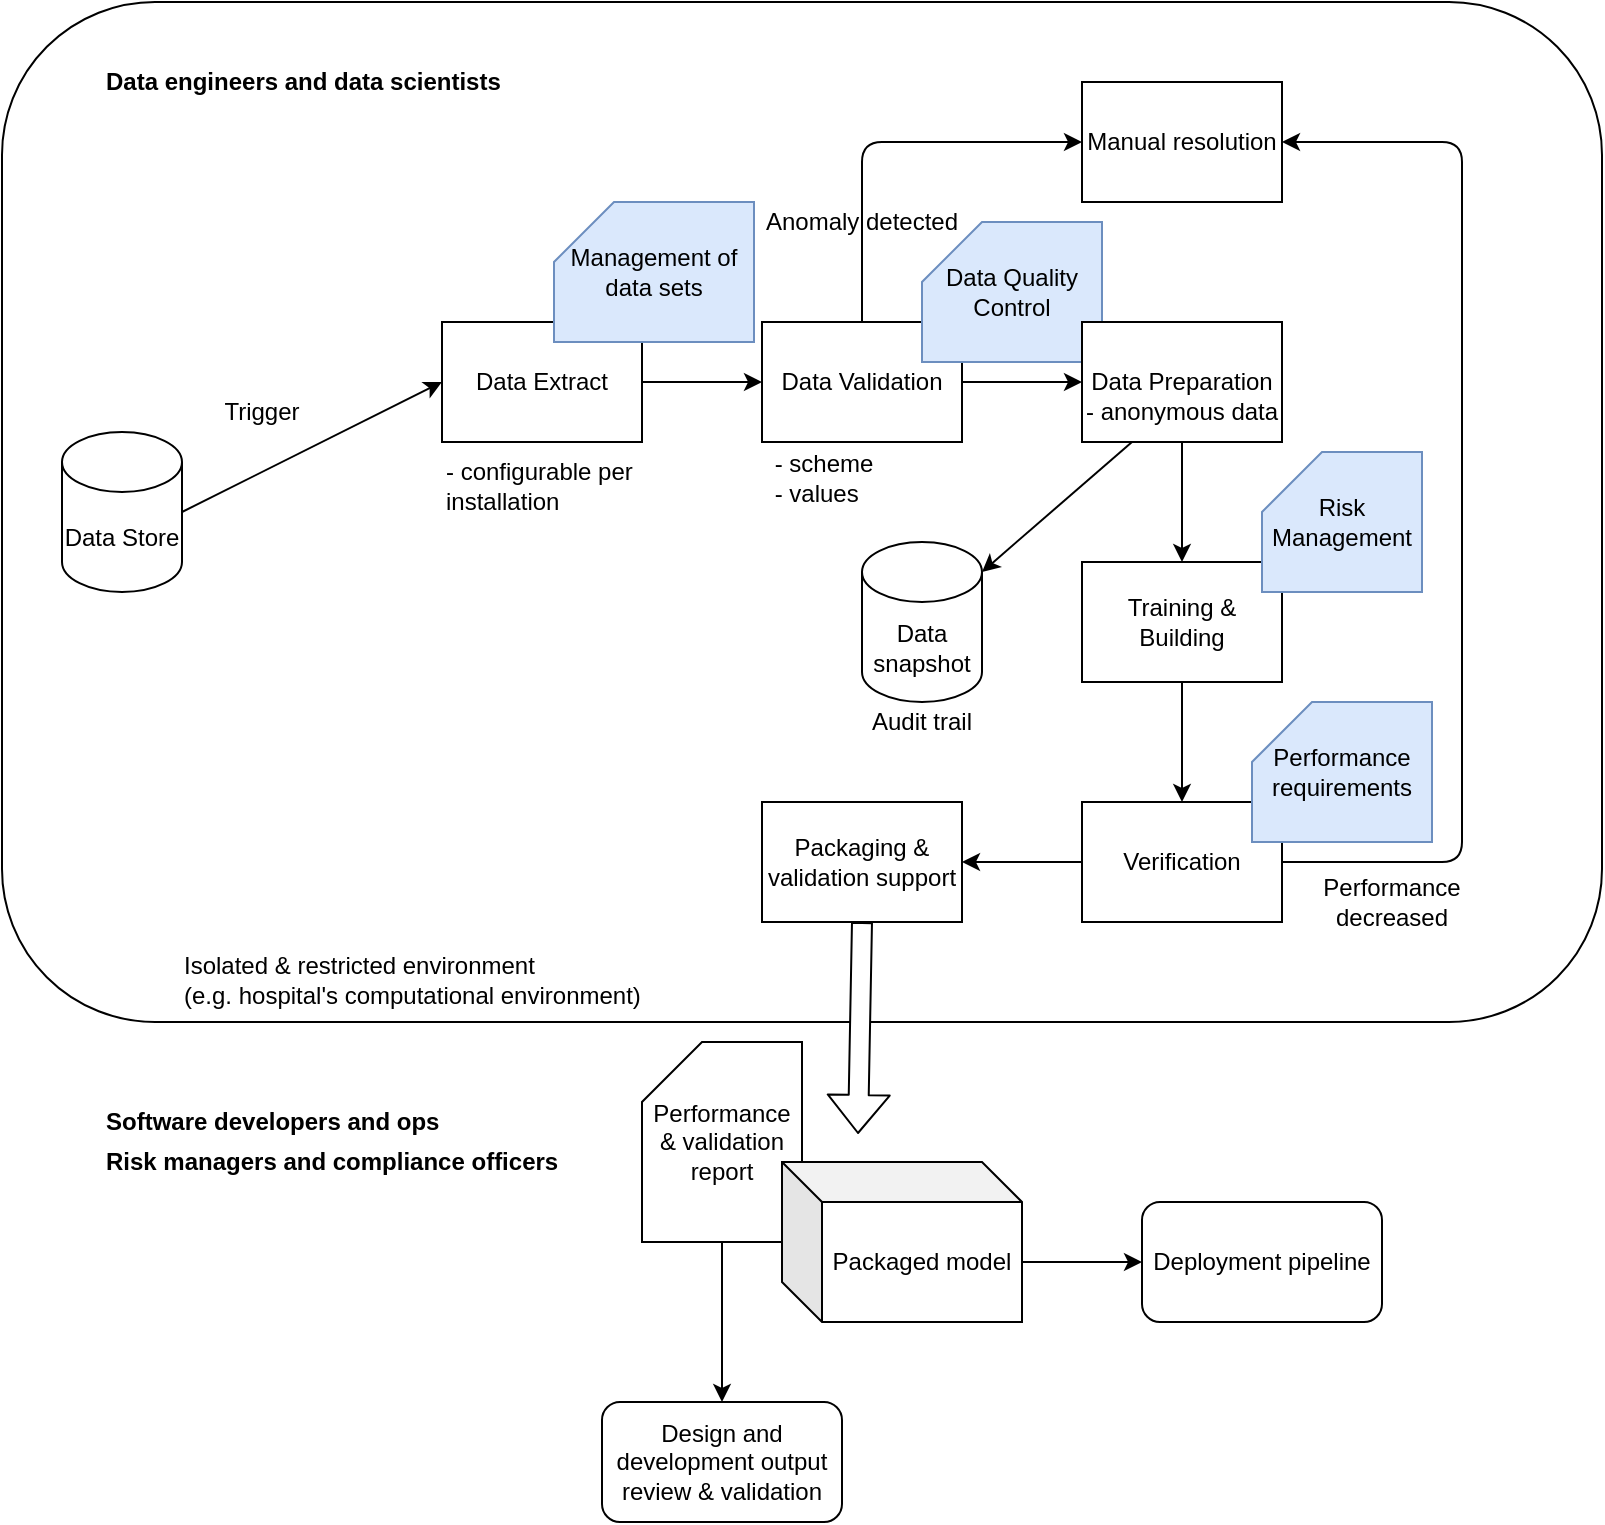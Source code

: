 <mxfile version="15.5.0" type="github">
  <diagram name="Page-1" id="929967ad-93f9-6ef4-fab6-5d389245f69c">
    <mxGraphModel dx="834" dy="480" grid="1" gridSize="10" guides="1" tooltips="1" connect="1" arrows="1" fold="1" page="1" pageScale="1.5" pageWidth="1169" pageHeight="826" background="none" math="0" shadow="0">
      <root>
        <mxCell id="0" style=";html=1;" />
        <mxCell id="1" style=";html=1;" parent="0" />
        <mxCell id="wj5ZEPAHRWuJNiS1JrIi-25" value="" style="rounded=1;whiteSpace=wrap;html=1;align=center;fillColor=none;" parent="1" vertex="1">
          <mxGeometry x="270" y="450" width="800" height="510" as="geometry" />
        </mxCell>
        <mxCell id="wj5ZEPAHRWuJNiS1JrIi-1" value="Data Store" style="shape=cylinder3;whiteSpace=wrap;html=1;boundedLbl=1;backgroundOutline=1;size=15;" parent="1" vertex="1">
          <mxGeometry x="300" y="665" width="60" height="80" as="geometry" />
        </mxCell>
        <mxCell id="wj5ZEPAHRWuJNiS1JrIi-4" value="- scheme&lt;br&gt;&lt;div style=&quot;text-align: left&quot;&gt;&lt;span&gt;- values&lt;/span&gt;&lt;/div&gt;" style="text;html=1;strokeColor=none;fillColor=none;align=center;verticalAlign=middle;whiteSpace=wrap;rounded=0;" parent="1" vertex="1">
          <mxGeometry x="646" y="673" width="70" height="30" as="geometry" />
        </mxCell>
        <mxCell id="wj5ZEPAHRWuJNiS1JrIi-6" value="Data Extract" style="rounded=0;whiteSpace=wrap;html=1;" parent="1" vertex="1">
          <mxGeometry x="490" y="610" width="100" height="60" as="geometry" />
        </mxCell>
        <mxCell id="wj5ZEPAHRWuJNiS1JrIi-7" value="&lt;span&gt;- configurable per installation&lt;/span&gt;" style="text;html=1;strokeColor=none;fillColor=none;align=left;verticalAlign=middle;whiteSpace=wrap;rounded=0;" parent="1" vertex="1">
          <mxGeometry x="490" y="672" width="120" height="40" as="geometry" />
        </mxCell>
        <mxCell id="wj5ZEPAHRWuJNiS1JrIi-8" value="Data Validation" style="rounded=0;whiteSpace=wrap;html=1;" parent="1" vertex="1">
          <mxGeometry x="650" y="610" width="100" height="60" as="geometry" />
        </mxCell>
        <mxCell id="wj5ZEPAHRWuJNiS1JrIi-11" value="Data snapshot" style="shape=cylinder3;whiteSpace=wrap;html=1;boundedLbl=1;backgroundOutline=1;size=15;align=center;" parent="1" vertex="1">
          <mxGeometry x="700" y="720" width="60" height="80" as="geometry" />
        </mxCell>
        <mxCell id="wj5ZEPAHRWuJNiS1JrIi-12" value="Verification" style="rounded=0;whiteSpace=wrap;html=1;" parent="1" vertex="1">
          <mxGeometry x="810" y="850" width="100" height="60" as="geometry" />
        </mxCell>
        <mxCell id="wj5ZEPAHRWuJNiS1JrIi-13" value="Training &amp;amp; Building" style="rounded=0;whiteSpace=wrap;html=1;" parent="1" vertex="1">
          <mxGeometry x="810" y="730" width="100" height="60" as="geometry" />
        </mxCell>
        <mxCell id="wj5ZEPAHRWuJNiS1JrIi-14" value="Packaging &amp;amp; validation support" style="rounded=0;whiteSpace=wrap;html=1;" parent="1" vertex="1">
          <mxGeometry x="650" y="850" width="100" height="60" as="geometry" />
        </mxCell>
        <mxCell id="wj5ZEPAHRWuJNiS1JrIi-15" value="" style="endArrow=classic;html=1;exitX=1;exitY=0.5;exitDx=0;exitDy=0;exitPerimeter=0;entryX=0;entryY=0.5;entryDx=0;entryDy=0;" parent="1" source="wj5ZEPAHRWuJNiS1JrIi-1" target="wj5ZEPAHRWuJNiS1JrIi-6" edge="1">
          <mxGeometry width="50" height="50" relative="1" as="geometry">
            <mxPoint x="420" y="690" as="sourcePoint" />
            <mxPoint x="470" y="640" as="targetPoint" />
          </mxGeometry>
        </mxCell>
        <mxCell id="wj5ZEPAHRWuJNiS1JrIi-16" value="Trigger" style="text;html=1;strokeColor=none;fillColor=none;align=center;verticalAlign=middle;whiteSpace=wrap;rounded=0;" parent="1" vertex="1">
          <mxGeometry x="380" y="645" width="40" height="20" as="geometry" />
        </mxCell>
        <mxCell id="wj5ZEPAHRWuJNiS1JrIi-17" value="" style="endArrow=classic;html=1;exitX=1;exitY=0.5;exitDx=0;exitDy=0;entryX=0;entryY=0.5;entryDx=0;entryDy=0;" parent="1" source="wj5ZEPAHRWuJNiS1JrIi-6" target="wj5ZEPAHRWuJNiS1JrIi-8" edge="1">
          <mxGeometry width="50" height="50" relative="1" as="geometry">
            <mxPoint x="600" y="680" as="sourcePoint" />
            <mxPoint x="650" y="630" as="targetPoint" />
          </mxGeometry>
        </mxCell>
        <mxCell id="wj5ZEPAHRWuJNiS1JrIi-18" value="" style="endArrow=classic;html=1;exitX=1;exitY=0.5;exitDx=0;exitDy=0;entryX=0;entryY=0.5;entryDx=0;entryDy=0;" parent="1" source="wj5ZEPAHRWuJNiS1JrIi-8" target="wj5ZEPAHRWuJNiS1JrIi-9" edge="1">
          <mxGeometry width="50" height="50" relative="1" as="geometry">
            <mxPoint x="633" y="650" as="sourcePoint" />
            <mxPoint x="673" y="650" as="targetPoint" />
          </mxGeometry>
        </mxCell>
        <mxCell id="wj5ZEPAHRWuJNiS1JrIi-19" value="" style="endArrow=classic;html=1;entryX=0.5;entryY=0;entryDx=0;entryDy=0;" parent="1" source="wj5ZEPAHRWuJNiS1JrIi-9" target="wj5ZEPAHRWuJNiS1JrIi-13" edge="1">
          <mxGeometry width="50" height="50" relative="1" as="geometry">
            <mxPoint x="770" y="650" as="sourcePoint" />
            <mxPoint x="810" y="650" as="targetPoint" />
          </mxGeometry>
        </mxCell>
        <mxCell id="wj5ZEPAHRWuJNiS1JrIi-20" value="" style="endArrow=classic;html=1;entryX=0.5;entryY=0;entryDx=0;entryDy=0;exitX=0.5;exitY=1;exitDx=0;exitDy=0;" parent="1" target="wj5ZEPAHRWuJNiS1JrIi-12" edge="1" source="wj5ZEPAHRWuJNiS1JrIi-13">
          <mxGeometry width="50" height="50" relative="1" as="geometry">
            <mxPoint x="860" y="800" as="sourcePoint" />
            <mxPoint x="870" y="730" as="targetPoint" />
          </mxGeometry>
        </mxCell>
        <mxCell id="wj5ZEPAHRWuJNiS1JrIi-21" value="" style="endArrow=classic;html=1;entryX=1;entryY=0.5;entryDx=0;entryDy=0;exitX=0;exitY=0.5;exitDx=0;exitDy=0;" parent="1" source="wj5ZEPAHRWuJNiS1JrIi-12" target="wj5ZEPAHRWuJNiS1JrIi-14" edge="1">
          <mxGeometry width="50" height="50" relative="1" as="geometry">
            <mxPoint x="880" y="700" as="sourcePoint" />
            <mxPoint x="880" y="740" as="targetPoint" />
          </mxGeometry>
        </mxCell>
        <mxCell id="wj5ZEPAHRWuJNiS1JrIi-22" value="Performance &amp;amp; validation report" style="shape=card;whiteSpace=wrap;html=1;align=center;" parent="1" vertex="1">
          <mxGeometry x="590" y="970" width="80" height="100" as="geometry" />
        </mxCell>
        <mxCell id="wj5ZEPAHRWuJNiS1JrIi-23" value="Packaged model" style="shape=cube;whiteSpace=wrap;html=1;boundedLbl=1;backgroundOutline=1;darkOpacity=0.05;darkOpacity2=0.1;align=center;" parent="1" vertex="1">
          <mxGeometry x="660" y="1030" width="120" height="80" as="geometry" />
        </mxCell>
        <mxCell id="wj5ZEPAHRWuJNiS1JrIi-24" value="" style="shape=flexArrow;endArrow=classic;html=1;fillColor=#ffffff;exitX=0.5;exitY=1;exitDx=0;exitDy=0;entryX=0.945;entryY=-0.2;entryDx=0;entryDy=0;entryPerimeter=0;" parent="1" edge="1" target="FotyqHdmhpsPJTuJog_--3" source="wj5ZEPAHRWuJNiS1JrIi-14">
          <mxGeometry width="50" height="50" relative="1" as="geometry">
            <mxPoint x="699" y="920" as="sourcePoint" />
            <mxPoint x="699" y="1000" as="targetPoint" />
          </mxGeometry>
        </mxCell>
        <mxCell id="wj5ZEPAHRWuJNiS1JrIi-26" value="" style="endArrow=classic;html=1;entryX=1;entryY=0;entryDx=0;entryDy=15;entryPerimeter=0;exitX=0.25;exitY=1;exitDx=0;exitDy=0;" parent="1" source="wj5ZEPAHRWuJNiS1JrIi-9" target="wj5ZEPAHRWuJNiS1JrIi-11" edge="1">
          <mxGeometry width="50" height="50" relative="1" as="geometry">
            <mxPoint x="760" y="730" as="sourcePoint" />
            <mxPoint x="810" y="680" as="targetPoint" />
          </mxGeometry>
        </mxCell>
        <mxCell id="wj5ZEPAHRWuJNiS1JrIi-27" value="Audit trail" style="text;html=1;strokeColor=none;fillColor=none;align=center;verticalAlign=middle;whiteSpace=wrap;rounded=0;" parent="1" vertex="1">
          <mxGeometry x="680" y="800" width="100" height="20" as="geometry" />
        </mxCell>
        <mxCell id="wj5ZEPAHRWuJNiS1JrIi-28" value="Manual resolution" style="rounded=0;whiteSpace=wrap;html=1;" parent="1" vertex="1">
          <mxGeometry x="810" y="490" width="100" height="60" as="geometry" />
        </mxCell>
        <mxCell id="wj5ZEPAHRWuJNiS1JrIi-29" value="" style="endArrow=classic;html=1;fillColor=#ffffff;exitX=0.5;exitY=0;exitDx=0;exitDy=0;entryX=0;entryY=0.5;entryDx=0;entryDy=0;" parent="1" source="wj5ZEPAHRWuJNiS1JrIi-8" target="wj5ZEPAHRWuJNiS1JrIi-28" edge="1">
          <mxGeometry width="50" height="50" relative="1" as="geometry">
            <mxPoint x="690" y="610" as="sourcePoint" />
            <mxPoint x="740" y="560" as="targetPoint" />
            <Array as="points">
              <mxPoint x="700" y="520" />
            </Array>
          </mxGeometry>
        </mxCell>
        <mxCell id="wj5ZEPAHRWuJNiS1JrIi-30" value="Anomaly detected" style="text;html=1;strokeColor=none;fillColor=none;align=center;verticalAlign=middle;whiteSpace=wrap;rounded=0;" parent="1" vertex="1">
          <mxGeometry x="650" y="550" width="100" height="20" as="geometry" />
        </mxCell>
        <mxCell id="wj5ZEPAHRWuJNiS1JrIi-32" value="" style="endArrow=classic;html=1;fillColor=#ffffff;exitX=1;exitY=0.5;exitDx=0;exitDy=0;entryX=1;entryY=0.5;entryDx=0;entryDy=0;" parent="1" source="wj5ZEPAHRWuJNiS1JrIi-12" target="wj5ZEPAHRWuJNiS1JrIi-28" edge="1">
          <mxGeometry width="50" height="50" relative="1" as="geometry">
            <mxPoint x="930" y="880" as="sourcePoint" />
            <mxPoint x="950" y="860" as="targetPoint" />
            <Array as="points">
              <mxPoint x="1000" y="880" />
              <mxPoint x="1000" y="520" />
            </Array>
          </mxGeometry>
        </mxCell>
        <mxCell id="wj5ZEPAHRWuJNiS1JrIi-33" value="Performance decreased" style="text;html=1;strokeColor=none;fillColor=none;align=center;verticalAlign=middle;whiteSpace=wrap;rounded=0;" parent="1" vertex="1">
          <mxGeometry x="945" y="890" width="40" height="20" as="geometry" />
        </mxCell>
        <mxCell id="wj5ZEPAHRWuJNiS1JrIi-34" value="Isolated &amp;amp; restricted environment &lt;br&gt;(e.g. hospital&#39;s computational environment)" style="text;html=1;strokeColor=none;fillColor=none;align=left;verticalAlign=middle;whiteSpace=wrap;rounded=0;" parent="1" vertex="1">
          <mxGeometry x="359" y="924" width="240" height="30" as="geometry" />
        </mxCell>
        <mxCell id="pw3Xz27mGUheMudu_VHo-1" value="" style="endArrow=classic;html=1;exitX=0;exitY=0;exitDx=120;exitDy=50;exitPerimeter=0;" parent="1" source="wj5ZEPAHRWuJNiS1JrIi-23" edge="1">
          <mxGeometry width="50" height="50" relative="1" as="geometry">
            <mxPoint x="900" y="1020" as="sourcePoint" />
            <mxPoint x="840" y="1080" as="targetPoint" />
          </mxGeometry>
        </mxCell>
        <mxCell id="pw3Xz27mGUheMudu_VHo-2" value="Deployment pipeline" style="rounded=1;whiteSpace=wrap;html=1;" parent="1" vertex="1">
          <mxGeometry x="840" y="1050" width="120" height="60" as="geometry" />
        </mxCell>
        <mxCell id="pw3Xz27mGUheMudu_VHo-3" value="Design and development output review &amp;amp; validation" style="rounded=1;whiteSpace=wrap;html=1;" parent="1" vertex="1">
          <mxGeometry x="570" y="1150" width="120" height="60" as="geometry" />
        </mxCell>
        <mxCell id="pw3Xz27mGUheMudu_VHo-4" value="" style="endArrow=classic;html=1;exitX=0.5;exitY=1;exitDx=0;exitDy=0;exitPerimeter=0;entryX=0.5;entryY=0;entryDx=0;entryDy=0;" parent="1" source="wj5ZEPAHRWuJNiS1JrIi-22" target="pw3Xz27mGUheMudu_VHo-3" edge="1">
          <mxGeometry width="50" height="50" relative="1" as="geometry">
            <mxPoint x="790" y="1090" as="sourcePoint" />
            <mxPoint x="850" y="1090" as="targetPoint" />
          </mxGeometry>
        </mxCell>
        <mxCell id="FotyqHdmhpsPJTuJog_--1" value="Data engineers and data scientists" style="text;html=1;strokeColor=none;fillColor=none;align=left;verticalAlign=middle;whiteSpace=wrap;rounded=0;fontStyle=1" parent="1" vertex="1">
          <mxGeometry x="320" y="480" width="400" height="20" as="geometry" />
        </mxCell>
        <mxCell id="FotyqHdmhpsPJTuJog_--2" value="Software developers and ops" style="text;html=1;strokeColor=none;fillColor=none;align=left;verticalAlign=middle;whiteSpace=wrap;rounded=0;fontStyle=1" parent="1" vertex="1">
          <mxGeometry x="320" y="1000" width="400" height="20" as="geometry" />
        </mxCell>
        <mxCell id="FotyqHdmhpsPJTuJog_--3" value="Risk managers and compliance officers" style="text;html=1;strokeColor=none;fillColor=none;align=left;verticalAlign=middle;whiteSpace=wrap;rounded=0;fontStyle=1" parent="1" vertex="1">
          <mxGeometry x="320" y="1020" width="400" height="20" as="geometry" />
        </mxCell>
        <mxCell id="YOUF4W0tKdoWE_U2R9VL-1" value="Data Quality Control" style="shape=card;whiteSpace=wrap;html=1;fillColor=#dae8fc;strokeColor=#6c8ebf;" vertex="1" parent="1">
          <mxGeometry x="730" y="560" width="90" height="70" as="geometry" />
        </mxCell>
        <mxCell id="YOUF4W0tKdoWE_U2R9VL-2" value="Risk Management" style="shape=card;whiteSpace=wrap;html=1;fillColor=#dae8fc;strokeColor=#6c8ebf;" vertex="1" parent="1">
          <mxGeometry x="900" y="675" width="80" height="70" as="geometry" />
        </mxCell>
        <mxCell id="YOUF4W0tKdoWE_U2R9VL-3" value="Performance requirements" style="shape=card;whiteSpace=wrap;html=1;fillColor=#dae8fc;strokeColor=#6c8ebf;" vertex="1" parent="1">
          <mxGeometry x="895" y="800" width="90" height="70" as="geometry" />
        </mxCell>
        <mxCell id="wj5ZEPAHRWuJNiS1JrIi-9" value="Data Preparation" style="rounded=0;whiteSpace=wrap;html=1;" parent="1" vertex="1">
          <mxGeometry x="810" y="610" width="100" height="60" as="geometry" />
        </mxCell>
        <mxCell id="wj5ZEPAHRWuJNiS1JrIi-10" value="&lt;span&gt;- anonymous data&lt;/span&gt;" style="text;html=1;strokeColor=none;fillColor=none;align=left;verticalAlign=middle;whiteSpace=wrap;rounded=0;" parent="1" vertex="1">
          <mxGeometry x="810" y="635" width="120" height="40" as="geometry" />
        </mxCell>
        <mxCell id="YOUF4W0tKdoWE_U2R9VL-4" value="Management of data sets" style="shape=card;whiteSpace=wrap;html=1;fillColor=#dae8fc;strokeColor=#6c8ebf;" vertex="1" parent="1">
          <mxGeometry x="546" y="550" width="100" height="70" as="geometry" />
        </mxCell>
      </root>
    </mxGraphModel>
  </diagram>
</mxfile>
